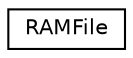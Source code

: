 digraph "类继承关系图"
{
  edge [fontname="Helvetica",fontsize="10",labelfontname="Helvetica",labelfontsize="10"];
  node [fontname="Helvetica",fontsize="10",shape=record];
  rankdir="LR";
  Node0 [label="RAMFile",height=0.2,width=0.4,color="black", fillcolor="white", style="filled",URL="$d3/dc8/class_r_a_m_file.html"];
}
